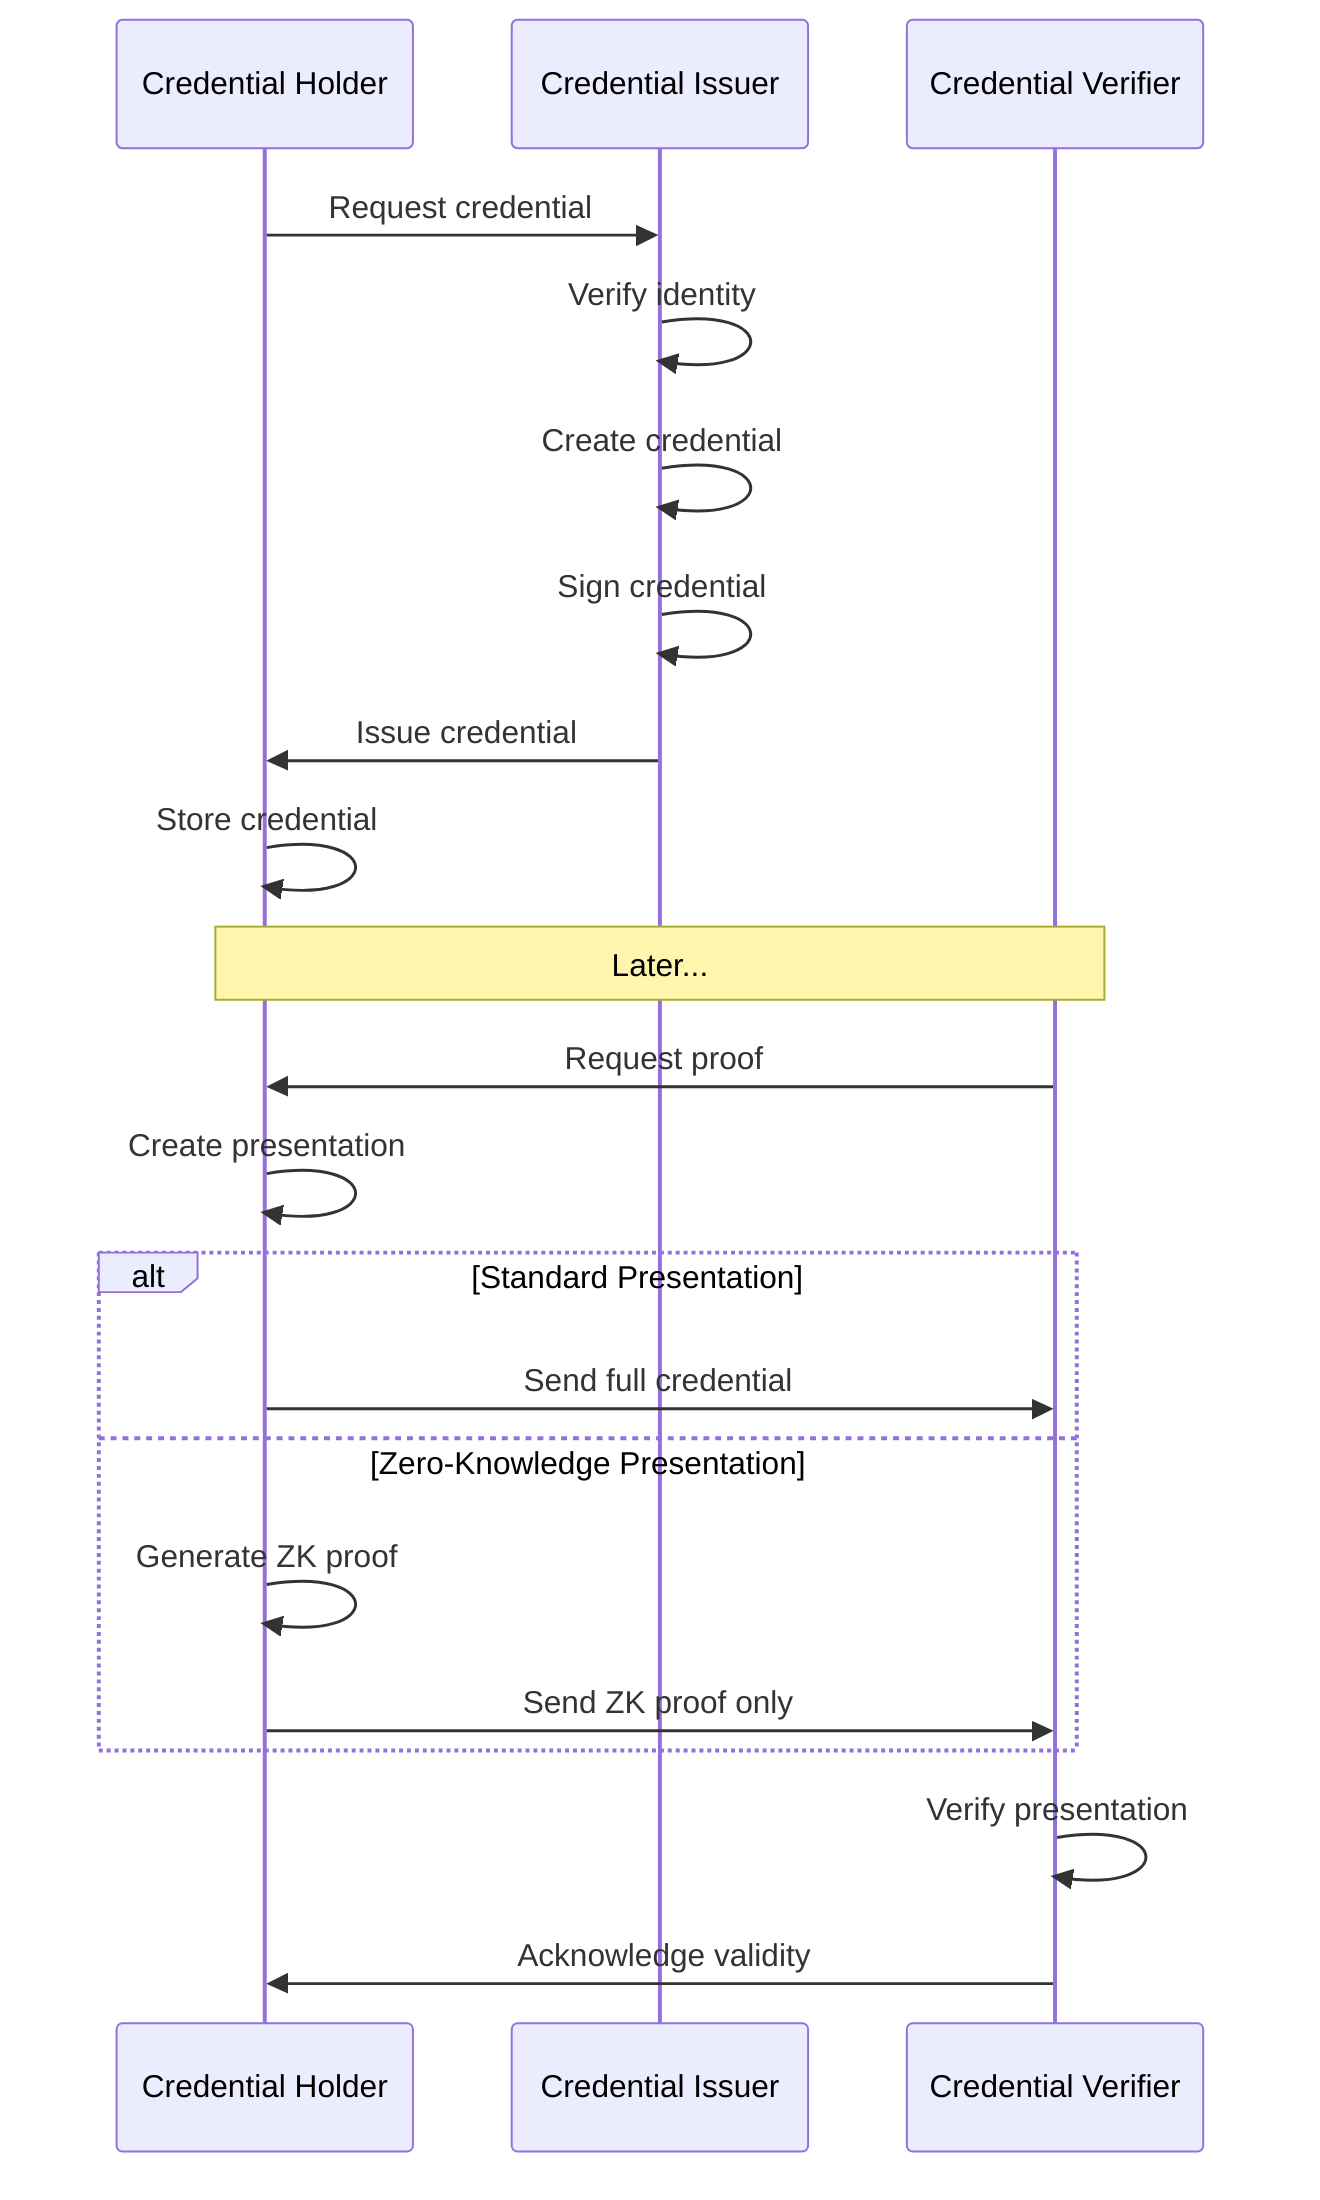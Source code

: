 sequenceDiagram
    participant Holder as Credential Holder
    participant Issuer as Credential Issuer
    participant Verifier as Credential Verifier
    
    Holder->>Issuer: Request credential
    Issuer->>Issuer: Verify identity
    Issuer->>Issuer: Create credential
    Issuer->>Issuer: Sign credential
    Issuer->>Holder: Issue credential
    Holder->>Holder: Store credential
    
    Note over Holder,Verifier: Later...
    
    Verifier->>Holder: Request proof
    Holder->>Holder: Create presentation
    alt Standard Presentation
        Holder->>Verifier: Send full credential
    else Zero-Knowledge Presentation
        Holder->>Holder: Generate ZK proof
        Holder->>Verifier: Send ZK proof only
    end
    Verifier->>Verifier: Verify presentation
    Verifier->>Holder: Acknowledge validity